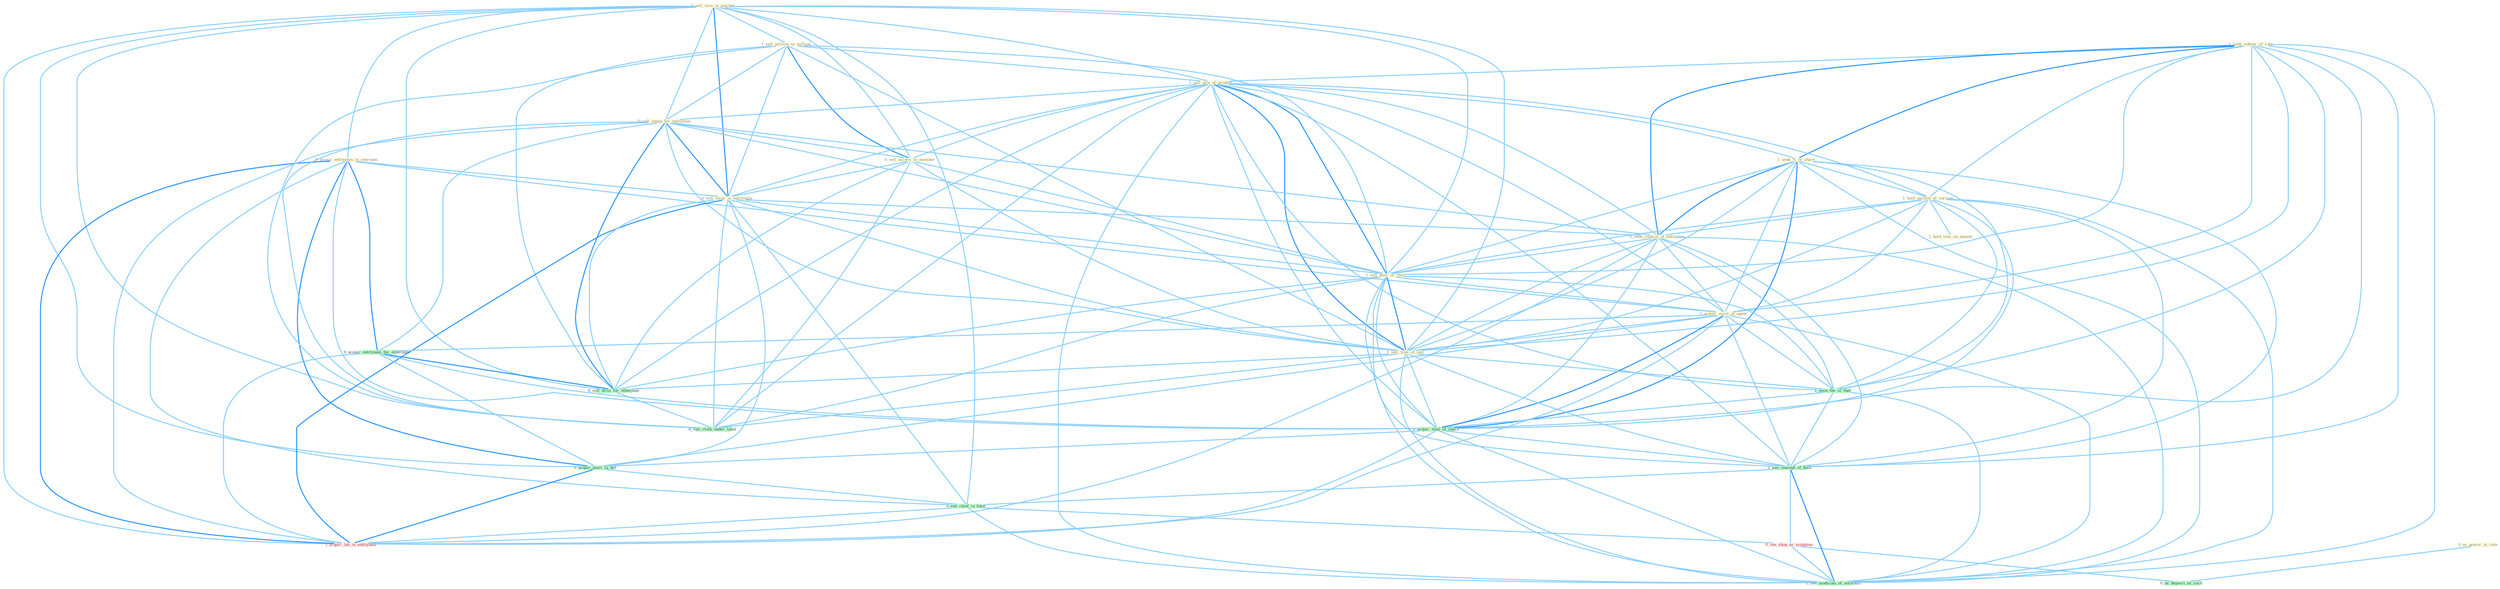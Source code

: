 Graph G{ 
    node
    [shape=polygon,style=filled,width=.5,height=.06,color="#BDFCC9",fixedsize=true,fontsize=4,
    fontcolor="#2f4f4f"];
    {node
    [color="#ffffe0", fontcolor="#8b7d6b"] "0_sell_issu_in_market " "0_acquir_entitynam_in_yearnum " "1_seek_rehear_of_rule " "1_sell_million_to_million " "1_sell_mix_of_product " "0_sell_equip_for_entitynam " "0_sell_access_to_member " "0_sell_insur_in_entitynam " "1_seek_%_of_share " "1_hold_auction_of_currenc " "0_seek_control_of_entitynam " "0_us_power_at_rate " "1_sell_beer_of_choic " "1_acquir_asset_of_agenc " "1_hold_vote_on_amend " "1_sell_type_of_suit "}
{node [color="#fff0f5", fontcolor="#b22222"] "0_see_shop_as_symptom " "1_acquir_lab_in_entitynam "}
edge [color="#B0E2FF"];

	"0_sell_issu_in_market " -- "0_acquir_entitynam_in_yearnum " [w="1", color="#87cefa" ];
	"0_sell_issu_in_market " -- "1_sell_million_to_million " [w="1", color="#87cefa" ];
	"0_sell_issu_in_market " -- "1_sell_mix_of_product " [w="1", color="#87cefa" ];
	"0_sell_issu_in_market " -- "0_sell_equip_for_entitynam " [w="1", color="#87cefa" ];
	"0_sell_issu_in_market " -- "0_sell_access_to_member " [w="1", color="#87cefa" ];
	"0_sell_issu_in_market " -- "0_sell_insur_in_entitynam " [w="2", color="#1e90ff" , len=0.8];
	"0_sell_issu_in_market " -- "1_sell_beer_of_choic " [w="1", color="#87cefa" ];
	"0_sell_issu_in_market " -- "1_sell_type_of_suit " [w="1", color="#87cefa" ];
	"0_sell_issu_in_market " -- "0_sell_divis_for_othernum " [w="1", color="#87cefa" ];
	"0_sell_issu_in_market " -- "0_sell_cloth_under_label " [w="1", color="#87cefa" ];
	"0_sell_issu_in_market " -- "0_acquir_posit_in_bid " [w="1", color="#87cefa" ];
	"0_sell_issu_in_market " -- "0_see_chief_in_futur " [w="1", color="#87cefa" ];
	"0_sell_issu_in_market " -- "1_acquir_lab_in_entitynam " [w="1", color="#87cefa" ];
	"0_acquir_entitynam_in_yearnum " -- "0_sell_insur_in_entitynam " [w="1", color="#87cefa" ];
	"0_acquir_entitynam_in_yearnum " -- "1_acquir_asset_of_agenc " [w="1", color="#87cefa" ];
	"0_acquir_entitynam_in_yearnum " -- "0_acquir_entitynam_for_othernum " [w="2", color="#1e90ff" , len=0.8];
	"0_acquir_entitynam_in_yearnum " -- "1_acquir_total_of_share " [w="1", color="#87cefa" ];
	"0_acquir_entitynam_in_yearnum " -- "0_acquir_posit_in_bid " [w="2", color="#1e90ff" , len=0.8];
	"0_acquir_entitynam_in_yearnum " -- "0_see_chief_in_futur " [w="1", color="#87cefa" ];
	"0_acquir_entitynam_in_yearnum " -- "1_acquir_lab_in_entitynam " [w="2", color="#1e90ff" , len=0.8];
	"1_seek_rehear_of_rule " -- "1_sell_mix_of_product " [w="1", color="#87cefa" ];
	"1_seek_rehear_of_rule " -- "1_seek_%_of_share " [w="2", color="#1e90ff" , len=0.8];
	"1_seek_rehear_of_rule " -- "1_hold_auction_of_currenc " [w="1", color="#87cefa" ];
	"1_seek_rehear_of_rule " -- "0_seek_control_of_entitynam " [w="2", color="#1e90ff" , len=0.8];
	"1_seek_rehear_of_rule " -- "1_sell_beer_of_choic " [w="1", color="#87cefa" ];
	"1_seek_rehear_of_rule " -- "1_acquir_asset_of_agenc " [w="1", color="#87cefa" ];
	"1_seek_rehear_of_rule " -- "1_sell_type_of_suit " [w="1", color="#87cefa" ];
	"1_seek_rehear_of_rule " -- "1_seen_the_of_that " [w="1", color="#87cefa" ];
	"1_seek_rehear_of_rule " -- "1_acquir_total_of_share " [w="1", color="#87cefa" ];
	"1_seek_rehear_of_rule " -- "1_see_concept_of_both " [w="1", color="#87cefa" ];
	"1_seek_rehear_of_rule " -- "1_see_modicum_of_normalci " [w="1", color="#87cefa" ];
	"1_sell_million_to_million " -- "1_sell_mix_of_product " [w="1", color="#87cefa" ];
	"1_sell_million_to_million " -- "0_sell_equip_for_entitynam " [w="1", color="#87cefa" ];
	"1_sell_million_to_million " -- "0_sell_access_to_member " [w="2", color="#1e90ff" , len=0.8];
	"1_sell_million_to_million " -- "0_sell_insur_in_entitynam " [w="1", color="#87cefa" ];
	"1_sell_million_to_million " -- "1_sell_beer_of_choic " [w="1", color="#87cefa" ];
	"1_sell_million_to_million " -- "1_sell_type_of_suit " [w="1", color="#87cefa" ];
	"1_sell_million_to_million " -- "0_sell_divis_for_othernum " [w="1", color="#87cefa" ];
	"1_sell_million_to_million " -- "0_sell_cloth_under_label " [w="1", color="#87cefa" ];
	"1_sell_mix_of_product " -- "0_sell_equip_for_entitynam " [w="1", color="#87cefa" ];
	"1_sell_mix_of_product " -- "0_sell_access_to_member " [w="1", color="#87cefa" ];
	"1_sell_mix_of_product " -- "0_sell_insur_in_entitynam " [w="1", color="#87cefa" ];
	"1_sell_mix_of_product " -- "1_seek_%_of_share " [w="1", color="#87cefa" ];
	"1_sell_mix_of_product " -- "1_hold_auction_of_currenc " [w="1", color="#87cefa" ];
	"1_sell_mix_of_product " -- "0_seek_control_of_entitynam " [w="1", color="#87cefa" ];
	"1_sell_mix_of_product " -- "1_sell_beer_of_choic " [w="2", color="#1e90ff" , len=0.8];
	"1_sell_mix_of_product " -- "1_acquir_asset_of_agenc " [w="1", color="#87cefa" ];
	"1_sell_mix_of_product " -- "1_sell_type_of_suit " [w="2", color="#1e90ff" , len=0.8];
	"1_sell_mix_of_product " -- "1_seen_the_of_that " [w="1", color="#87cefa" ];
	"1_sell_mix_of_product " -- "0_sell_divis_for_othernum " [w="1", color="#87cefa" ];
	"1_sell_mix_of_product " -- "1_acquir_total_of_share " [w="1", color="#87cefa" ];
	"1_sell_mix_of_product " -- "0_sell_cloth_under_label " [w="1", color="#87cefa" ];
	"1_sell_mix_of_product " -- "1_see_concept_of_both " [w="1", color="#87cefa" ];
	"1_sell_mix_of_product " -- "1_see_modicum_of_normalci " [w="1", color="#87cefa" ];
	"0_sell_equip_for_entitynam " -- "0_sell_access_to_member " [w="1", color="#87cefa" ];
	"0_sell_equip_for_entitynam " -- "0_sell_insur_in_entitynam " [w="2", color="#1e90ff" , len=0.8];
	"0_sell_equip_for_entitynam " -- "0_seek_control_of_entitynam " [w="1", color="#87cefa" ];
	"0_sell_equip_for_entitynam " -- "1_sell_beer_of_choic " [w="1", color="#87cefa" ];
	"0_sell_equip_for_entitynam " -- "1_sell_type_of_suit " [w="1", color="#87cefa" ];
	"0_sell_equip_for_entitynam " -- "0_acquir_entitynam_for_othernum " [w="1", color="#87cefa" ];
	"0_sell_equip_for_entitynam " -- "0_sell_divis_for_othernum " [w="2", color="#1e90ff" , len=0.8];
	"0_sell_equip_for_entitynam " -- "0_sell_cloth_under_label " [w="1", color="#87cefa" ];
	"0_sell_equip_for_entitynam " -- "1_acquir_lab_in_entitynam " [w="1", color="#87cefa" ];
	"0_sell_access_to_member " -- "0_sell_insur_in_entitynam " [w="1", color="#87cefa" ];
	"0_sell_access_to_member " -- "1_sell_beer_of_choic " [w="1", color="#87cefa" ];
	"0_sell_access_to_member " -- "1_sell_type_of_suit " [w="1", color="#87cefa" ];
	"0_sell_access_to_member " -- "0_sell_divis_for_othernum " [w="1", color="#87cefa" ];
	"0_sell_access_to_member " -- "0_sell_cloth_under_label " [w="1", color="#87cefa" ];
	"0_sell_insur_in_entitynam " -- "0_seek_control_of_entitynam " [w="1", color="#87cefa" ];
	"0_sell_insur_in_entitynam " -- "1_sell_beer_of_choic " [w="1", color="#87cefa" ];
	"0_sell_insur_in_entitynam " -- "1_sell_type_of_suit " [w="1", color="#87cefa" ];
	"0_sell_insur_in_entitynam " -- "0_sell_divis_for_othernum " [w="1", color="#87cefa" ];
	"0_sell_insur_in_entitynam " -- "0_sell_cloth_under_label " [w="1", color="#87cefa" ];
	"0_sell_insur_in_entitynam " -- "0_acquir_posit_in_bid " [w="1", color="#87cefa" ];
	"0_sell_insur_in_entitynam " -- "0_see_chief_in_futur " [w="1", color="#87cefa" ];
	"0_sell_insur_in_entitynam " -- "1_acquir_lab_in_entitynam " [w="2", color="#1e90ff" , len=0.8];
	"1_seek_%_of_share " -- "1_hold_auction_of_currenc " [w="1", color="#87cefa" ];
	"1_seek_%_of_share " -- "0_seek_control_of_entitynam " [w="2", color="#1e90ff" , len=0.8];
	"1_seek_%_of_share " -- "1_sell_beer_of_choic " [w="1", color="#87cefa" ];
	"1_seek_%_of_share " -- "1_acquir_asset_of_agenc " [w="1", color="#87cefa" ];
	"1_seek_%_of_share " -- "1_sell_type_of_suit " [w="1", color="#87cefa" ];
	"1_seek_%_of_share " -- "1_seen_the_of_that " [w="1", color="#87cefa" ];
	"1_seek_%_of_share " -- "1_acquir_total_of_share " [w="2", color="#1e90ff" , len=0.8];
	"1_seek_%_of_share " -- "1_see_concept_of_both " [w="1", color="#87cefa" ];
	"1_seek_%_of_share " -- "1_see_modicum_of_normalci " [w="1", color="#87cefa" ];
	"1_hold_auction_of_currenc " -- "0_seek_control_of_entitynam " [w="1", color="#87cefa" ];
	"1_hold_auction_of_currenc " -- "1_sell_beer_of_choic " [w="1", color="#87cefa" ];
	"1_hold_auction_of_currenc " -- "1_acquir_asset_of_agenc " [w="1", color="#87cefa" ];
	"1_hold_auction_of_currenc " -- "1_hold_vote_on_amend " [w="1", color="#87cefa" ];
	"1_hold_auction_of_currenc " -- "1_sell_type_of_suit " [w="1", color="#87cefa" ];
	"1_hold_auction_of_currenc " -- "1_seen_the_of_that " [w="1", color="#87cefa" ];
	"1_hold_auction_of_currenc " -- "1_acquir_total_of_share " [w="1", color="#87cefa" ];
	"1_hold_auction_of_currenc " -- "1_see_concept_of_both " [w="1", color="#87cefa" ];
	"1_hold_auction_of_currenc " -- "1_see_modicum_of_normalci " [w="1", color="#87cefa" ];
	"0_seek_control_of_entitynam " -- "1_sell_beer_of_choic " [w="1", color="#87cefa" ];
	"0_seek_control_of_entitynam " -- "1_acquir_asset_of_agenc " [w="1", color="#87cefa" ];
	"0_seek_control_of_entitynam " -- "1_sell_type_of_suit " [w="1", color="#87cefa" ];
	"0_seek_control_of_entitynam " -- "1_seen_the_of_that " [w="1", color="#87cefa" ];
	"0_seek_control_of_entitynam " -- "1_acquir_total_of_share " [w="1", color="#87cefa" ];
	"0_seek_control_of_entitynam " -- "1_see_concept_of_both " [w="1", color="#87cefa" ];
	"0_seek_control_of_entitynam " -- "1_acquir_lab_in_entitynam " [w="1", color="#87cefa" ];
	"0_seek_control_of_entitynam " -- "1_see_modicum_of_normalci " [w="1", color="#87cefa" ];
	"0_us_power_at_rate " -- "0_us_deposit_as_cach " [w="1", color="#87cefa" ];
	"1_sell_beer_of_choic " -- "1_acquir_asset_of_agenc " [w="1", color="#87cefa" ];
	"1_sell_beer_of_choic " -- "1_sell_type_of_suit " [w="2", color="#1e90ff" , len=0.8];
	"1_sell_beer_of_choic " -- "1_seen_the_of_that " [w="1", color="#87cefa" ];
	"1_sell_beer_of_choic " -- "0_sell_divis_for_othernum " [w="1", color="#87cefa" ];
	"1_sell_beer_of_choic " -- "1_acquir_total_of_share " [w="1", color="#87cefa" ];
	"1_sell_beer_of_choic " -- "0_sell_cloth_under_label " [w="1", color="#87cefa" ];
	"1_sell_beer_of_choic " -- "1_see_concept_of_both " [w="1", color="#87cefa" ];
	"1_sell_beer_of_choic " -- "1_see_modicum_of_normalci " [w="1", color="#87cefa" ];
	"1_acquir_asset_of_agenc " -- "1_sell_type_of_suit " [w="1", color="#87cefa" ];
	"1_acquir_asset_of_agenc " -- "0_acquir_entitynam_for_othernum " [w="1", color="#87cefa" ];
	"1_acquir_asset_of_agenc " -- "1_seen_the_of_that " [w="1", color="#87cefa" ];
	"1_acquir_asset_of_agenc " -- "1_acquir_total_of_share " [w="2", color="#1e90ff" , len=0.8];
	"1_acquir_asset_of_agenc " -- "0_acquir_posit_in_bid " [w="1", color="#87cefa" ];
	"1_acquir_asset_of_agenc " -- "1_see_concept_of_both " [w="1", color="#87cefa" ];
	"1_acquir_asset_of_agenc " -- "1_acquir_lab_in_entitynam " [w="1", color="#87cefa" ];
	"1_acquir_asset_of_agenc " -- "1_see_modicum_of_normalci " [w="1", color="#87cefa" ];
	"1_sell_type_of_suit " -- "1_seen_the_of_that " [w="1", color="#87cefa" ];
	"1_sell_type_of_suit " -- "0_sell_divis_for_othernum " [w="1", color="#87cefa" ];
	"1_sell_type_of_suit " -- "1_acquir_total_of_share " [w="1", color="#87cefa" ];
	"1_sell_type_of_suit " -- "0_sell_cloth_under_label " [w="1", color="#87cefa" ];
	"1_sell_type_of_suit " -- "1_see_concept_of_both " [w="1", color="#87cefa" ];
	"1_sell_type_of_suit " -- "1_see_modicum_of_normalci " [w="1", color="#87cefa" ];
	"0_acquir_entitynam_for_othernum " -- "0_sell_divis_for_othernum " [w="2", color="#1e90ff" , len=0.8];
	"0_acquir_entitynam_for_othernum " -- "1_acquir_total_of_share " [w="1", color="#87cefa" ];
	"0_acquir_entitynam_for_othernum " -- "0_acquir_posit_in_bid " [w="1", color="#87cefa" ];
	"0_acquir_entitynam_for_othernum " -- "1_acquir_lab_in_entitynam " [w="1", color="#87cefa" ];
	"1_seen_the_of_that " -- "1_acquir_total_of_share " [w="1", color="#87cefa" ];
	"1_seen_the_of_that " -- "1_see_concept_of_both " [w="1", color="#87cefa" ];
	"1_seen_the_of_that " -- "1_see_modicum_of_normalci " [w="1", color="#87cefa" ];
	"0_sell_divis_for_othernum " -- "0_sell_cloth_under_label " [w="1", color="#87cefa" ];
	"1_acquir_total_of_share " -- "0_acquir_posit_in_bid " [w="1", color="#87cefa" ];
	"1_acquir_total_of_share " -- "1_see_concept_of_both " [w="1", color="#87cefa" ];
	"1_acquir_total_of_share " -- "1_acquir_lab_in_entitynam " [w="1", color="#87cefa" ];
	"1_acquir_total_of_share " -- "1_see_modicum_of_normalci " [w="1", color="#87cefa" ];
	"0_acquir_posit_in_bid " -- "0_see_chief_in_futur " [w="1", color="#87cefa" ];
	"0_acquir_posit_in_bid " -- "1_acquir_lab_in_entitynam " [w="2", color="#1e90ff" , len=0.8];
	"1_see_concept_of_both " -- "0_see_chief_in_futur " [w="1", color="#87cefa" ];
	"1_see_concept_of_both " -- "0_see_shop_as_symptom " [w="1", color="#87cefa" ];
	"1_see_concept_of_both " -- "1_see_modicum_of_normalci " [w="2", color="#1e90ff" , len=0.8];
	"0_see_chief_in_futur " -- "0_see_shop_as_symptom " [w="1", color="#87cefa" ];
	"0_see_chief_in_futur " -- "1_acquir_lab_in_entitynam " [w="1", color="#87cefa" ];
	"0_see_chief_in_futur " -- "1_see_modicum_of_normalci " [w="1", color="#87cefa" ];
	"0_see_shop_as_symptom " -- "0_us_deposit_as_cach " [w="1", color="#87cefa" ];
	"0_see_shop_as_symptom " -- "1_see_modicum_of_normalci " [w="1", color="#87cefa" ];
}
